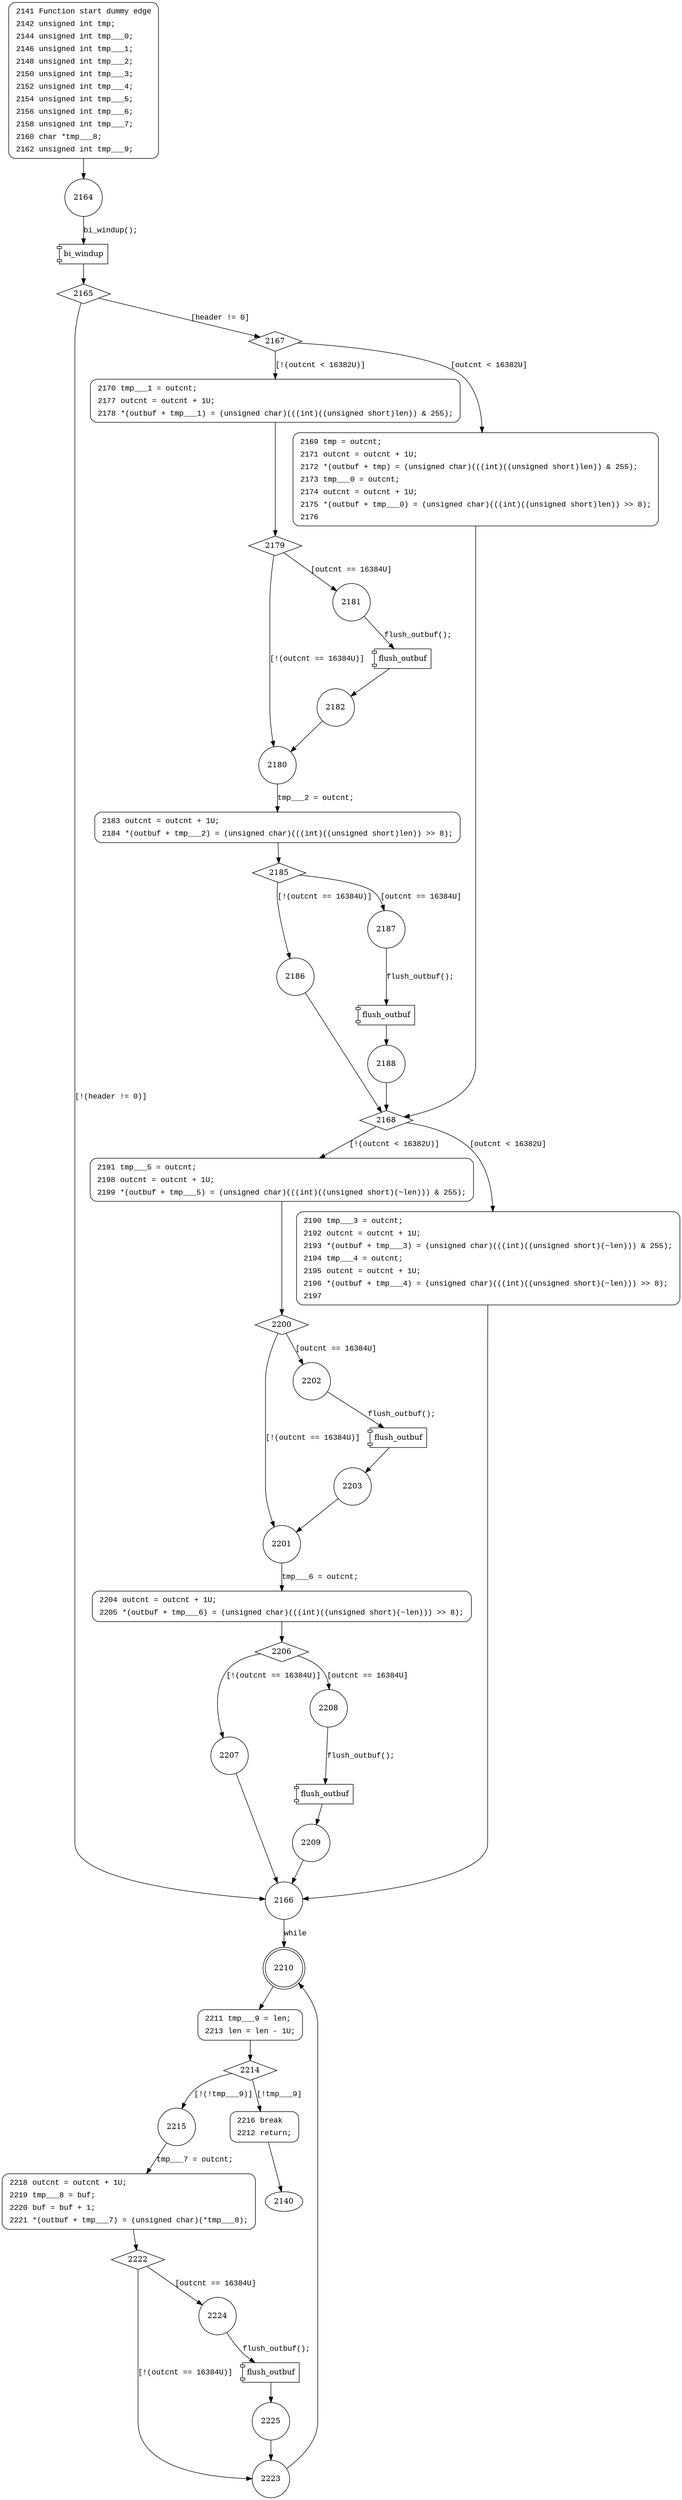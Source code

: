 digraph copy_block {
2164 [shape="circle"]
2165 [shape="diamond"]
2166 [shape="circle"]
2167 [shape="diamond"]
2170 [shape="circle"]
2169 [shape="circle"]
2168 [shape="diamond"]
2191 [shape="circle"]
2190 [shape="circle"]
2210 [shape="doublecircle"]
2211 [shape="circle"]
2214 [shape="diamond"]
2215 [shape="circle"]
2216 [shape="circle"]
2218 [shape="circle"]
2222 [shape="diamond"]
2223 [shape="circle"]
2224 [shape="circle"]
2225 [shape="circle"]
2200 [shape="diamond"]
2201 [shape="circle"]
2202 [shape="circle"]
2203 [shape="circle"]
2204 [shape="circle"]
2206 [shape="diamond"]
2207 [shape="circle"]
2208 [shape="circle"]
2209 [shape="circle"]
2179 [shape="diamond"]
2180 [shape="circle"]
2181 [shape="circle"]
2182 [shape="circle"]
2183 [shape="circle"]
2185 [shape="diamond"]
2186 [shape="circle"]
2187 [shape="circle"]
2188 [shape="circle"]
2141 [style="filled,bold" penwidth="1" fillcolor="white" fontname="Courier New" shape="Mrecord" label=<<table border="0" cellborder="0" cellpadding="3" bgcolor="white"><tr><td align="right">2141</td><td align="left">Function start dummy edge</td></tr><tr><td align="right">2142</td><td align="left">unsigned int tmp;</td></tr><tr><td align="right">2144</td><td align="left">unsigned int tmp___0;</td></tr><tr><td align="right">2146</td><td align="left">unsigned int tmp___1;</td></tr><tr><td align="right">2148</td><td align="left">unsigned int tmp___2;</td></tr><tr><td align="right">2150</td><td align="left">unsigned int tmp___3;</td></tr><tr><td align="right">2152</td><td align="left">unsigned int tmp___4;</td></tr><tr><td align="right">2154</td><td align="left">unsigned int tmp___5;</td></tr><tr><td align="right">2156</td><td align="left">unsigned int tmp___6;</td></tr><tr><td align="right">2158</td><td align="left">unsigned int tmp___7;</td></tr><tr><td align="right">2160</td><td align="left">char *tmp___8;</td></tr><tr><td align="right">2162</td><td align="left">unsigned int tmp___9;</td></tr></table>>]
2141 -> 2164[label=""]
2169 [style="filled,bold" penwidth="1" fillcolor="white" fontname="Courier New" shape="Mrecord" label=<<table border="0" cellborder="0" cellpadding="3" bgcolor="white"><tr><td align="right">2169</td><td align="left">tmp = outcnt;</td></tr><tr><td align="right">2171</td><td align="left">outcnt = outcnt + 1U;</td></tr><tr><td align="right">2172</td><td align="left">*(outbuf + tmp) = (unsigned char)(((int)((unsigned short)len)) &amp; 255);</td></tr><tr><td align="right">2173</td><td align="left">tmp___0 = outcnt;</td></tr><tr><td align="right">2174</td><td align="left">outcnt = outcnt + 1U;</td></tr><tr><td align="right">2175</td><td align="left">*(outbuf + tmp___0) = (unsigned char)(((int)((unsigned short)len)) &gt;&gt; 8);</td></tr><tr><td align="right">2176</td><td align="left"></td></tr></table>>]
2169 -> 2168[label=""]
2190 [style="filled,bold" penwidth="1" fillcolor="white" fontname="Courier New" shape="Mrecord" label=<<table border="0" cellborder="0" cellpadding="3" bgcolor="white"><tr><td align="right">2190</td><td align="left">tmp___3 = outcnt;</td></tr><tr><td align="right">2192</td><td align="left">outcnt = outcnt + 1U;</td></tr><tr><td align="right">2193</td><td align="left">*(outbuf + tmp___3) = (unsigned char)(((int)((unsigned short)(~len))) &amp; 255);</td></tr><tr><td align="right">2194</td><td align="left">tmp___4 = outcnt;</td></tr><tr><td align="right">2195</td><td align="left">outcnt = outcnt + 1U;</td></tr><tr><td align="right">2196</td><td align="left">*(outbuf + tmp___4) = (unsigned char)(((int)((unsigned short)(~len))) &gt;&gt; 8);</td></tr><tr><td align="right">2197</td><td align="left"></td></tr></table>>]
2190 -> 2166[label=""]
2211 [style="filled,bold" penwidth="1" fillcolor="white" fontname="Courier New" shape="Mrecord" label=<<table border="0" cellborder="0" cellpadding="3" bgcolor="white"><tr><td align="right">2211</td><td align="left">tmp___9 = len;</td></tr><tr><td align="right">2213</td><td align="left">len = len - 1U;</td></tr></table>>]
2211 -> 2214[label=""]
2216 [style="filled,bold" penwidth="1" fillcolor="white" fontname="Courier New" shape="Mrecord" label=<<table border="0" cellborder="0" cellpadding="3" bgcolor="white"><tr><td align="right">2216</td><td align="left">break</td></tr><tr><td align="right">2212</td><td align="left">return;</td></tr></table>>]
2216 -> 2140[label=""]
2218 [style="filled,bold" penwidth="1" fillcolor="white" fontname="Courier New" shape="Mrecord" label=<<table border="0" cellborder="0" cellpadding="3" bgcolor="white"><tr><td align="right">2218</td><td align="left">outcnt = outcnt + 1U;</td></tr><tr><td align="right">2219</td><td align="left">tmp___8 = buf;</td></tr><tr><td align="right">2220</td><td align="left">buf = buf + 1;</td></tr><tr><td align="right">2221</td><td align="left">*(outbuf + tmp___7) = (unsigned char)(*tmp___8);</td></tr></table>>]
2218 -> 2222[label=""]
2191 [style="filled,bold" penwidth="1" fillcolor="white" fontname="Courier New" shape="Mrecord" label=<<table border="0" cellborder="0" cellpadding="3" bgcolor="white"><tr><td align="right">2191</td><td align="left">tmp___5 = outcnt;</td></tr><tr><td align="right">2198</td><td align="left">outcnt = outcnt + 1U;</td></tr><tr><td align="right">2199</td><td align="left">*(outbuf + tmp___5) = (unsigned char)(((int)((unsigned short)(~len))) &amp; 255);</td></tr></table>>]
2191 -> 2200[label=""]
2204 [style="filled,bold" penwidth="1" fillcolor="white" fontname="Courier New" shape="Mrecord" label=<<table border="0" cellborder="0" cellpadding="3" bgcolor="white"><tr><td align="right">2204</td><td align="left">outcnt = outcnt + 1U;</td></tr><tr><td align="right">2205</td><td align="left">*(outbuf + tmp___6) = (unsigned char)(((int)((unsigned short)(~len))) &gt;&gt; 8);</td></tr></table>>]
2204 -> 2206[label=""]
2170 [style="filled,bold" penwidth="1" fillcolor="white" fontname="Courier New" shape="Mrecord" label=<<table border="0" cellborder="0" cellpadding="3" bgcolor="white"><tr><td align="right">2170</td><td align="left">tmp___1 = outcnt;</td></tr><tr><td align="right">2177</td><td align="left">outcnt = outcnt + 1U;</td></tr><tr><td align="right">2178</td><td align="left">*(outbuf + tmp___1) = (unsigned char)(((int)((unsigned short)len)) &amp; 255);</td></tr></table>>]
2170 -> 2179[label=""]
2183 [style="filled,bold" penwidth="1" fillcolor="white" fontname="Courier New" shape="Mrecord" label=<<table border="0" cellborder="0" cellpadding="3" bgcolor="white"><tr><td align="right">2183</td><td align="left">outcnt = outcnt + 1U;</td></tr><tr><td align="right">2184</td><td align="left">*(outbuf + tmp___2) = (unsigned char)(((int)((unsigned short)len)) &gt;&gt; 8);</td></tr></table>>]
2183 -> 2185[label=""]
100138 [shape="component" label="bi_windup"]
2164 -> 100138 [label="bi_windup();" fontname="Courier New"]
100138 -> 2165 [label="" fontname="Courier New"]
2165 -> 2166 [label="[!(header != 0)]" fontname="Courier New"]
2165 -> 2167 [label="[header != 0]" fontname="Courier New"]
2167 -> 2170 [label="[!(outcnt < 16382U)]" fontname="Courier New"]
2167 -> 2169 [label="[outcnt < 16382U]" fontname="Courier New"]
2168 -> 2191 [label="[!(outcnt < 16382U)]" fontname="Courier New"]
2168 -> 2190 [label="[outcnt < 16382U]" fontname="Courier New"]
2166 -> 2210 [label="while" fontname="Courier New"]
2210 -> 2211 [label="" fontname="Courier New"]
2214 -> 2215 [label="[!(!tmp___9)]" fontname="Courier New"]
2214 -> 2216 [label="[!tmp___9]" fontname="Courier New"]
2215 -> 2218 [label="tmp___7 = outcnt;" fontname="Courier New"]
2222 -> 2223 [label="[!(outcnt == 16384U)]" fontname="Courier New"]
2222 -> 2224 [label="[outcnt == 16384U]" fontname="Courier New"]
100139 [shape="component" label="flush_outbuf"]
2224 -> 100139 [label="flush_outbuf();" fontname="Courier New"]
100139 -> 2225 [label="" fontname="Courier New"]
2223 -> 2210 [label="" fontname="Courier New"]
2200 -> 2201 [label="[!(outcnt == 16384U)]" fontname="Courier New"]
2200 -> 2202 [label="[outcnt == 16384U]" fontname="Courier New"]
100140 [shape="component" label="flush_outbuf"]
2202 -> 100140 [label="flush_outbuf();" fontname="Courier New"]
100140 -> 2203 [label="" fontname="Courier New"]
2201 -> 2204 [label="tmp___6 = outcnt;" fontname="Courier New"]
2206 -> 2207 [label="[!(outcnt == 16384U)]" fontname="Courier New"]
2206 -> 2208 [label="[outcnt == 16384U]" fontname="Courier New"]
100141 [shape="component" label="flush_outbuf"]
2208 -> 100141 [label="flush_outbuf();" fontname="Courier New"]
100141 -> 2209 [label="" fontname="Courier New"]
2207 -> 2166 [label="" fontname="Courier New"]
2179 -> 2180 [label="[!(outcnt == 16384U)]" fontname="Courier New"]
2179 -> 2181 [label="[outcnt == 16384U]" fontname="Courier New"]
100142 [shape="component" label="flush_outbuf"]
2181 -> 100142 [label="flush_outbuf();" fontname="Courier New"]
100142 -> 2182 [label="" fontname="Courier New"]
2180 -> 2183 [label="tmp___2 = outcnt;" fontname="Courier New"]
2185 -> 2186 [label="[!(outcnt == 16384U)]" fontname="Courier New"]
2185 -> 2187 [label="[outcnt == 16384U]" fontname="Courier New"]
100143 [shape="component" label="flush_outbuf"]
2187 -> 100143 [label="flush_outbuf();" fontname="Courier New"]
100143 -> 2188 [label="" fontname="Courier New"]
2186 -> 2168 [label="" fontname="Courier New"]
2225 -> 2223 [label="" fontname="Courier New"]
2203 -> 2201 [label="" fontname="Courier New"]
2209 -> 2166 [label="" fontname="Courier New"]
2182 -> 2180 [label="" fontname="Courier New"]
2188 -> 2168 [label="" fontname="Courier New"]
}